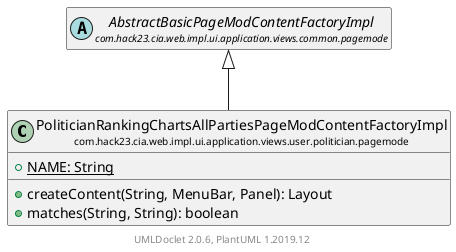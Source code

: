 @startuml
    set namespaceSeparator none
    hide empty fields
    hide empty methods

    class "<size:14>PoliticianRankingChartsAllPartiesPageModContentFactoryImpl\n<size:10>com.hack23.cia.web.impl.ui.application.views.user.politician.pagemode" as com.hack23.cia.web.impl.ui.application.views.user.politician.pagemode.PoliticianRankingChartsAllPartiesPageModContentFactoryImpl [[PoliticianRankingChartsAllPartiesPageModContentFactoryImpl.html]] {
        {static} +NAME: String
        +createContent(String, MenuBar, Panel): Layout
        +matches(String, String): boolean
    }

    abstract class "<size:14>AbstractBasicPageModContentFactoryImpl\n<size:10>com.hack23.cia.web.impl.ui.application.views.common.pagemode" as com.hack23.cia.web.impl.ui.application.views.common.pagemode.AbstractBasicPageModContentFactoryImpl [[../../../common/pagemode/AbstractBasicPageModContentFactoryImpl.html]]

    com.hack23.cia.web.impl.ui.application.views.common.pagemode.AbstractBasicPageModContentFactoryImpl <|-- com.hack23.cia.web.impl.ui.application.views.user.politician.pagemode.PoliticianRankingChartsAllPartiesPageModContentFactoryImpl

    center footer UMLDoclet 2.0.6, PlantUML 1.2019.12
@enduml
